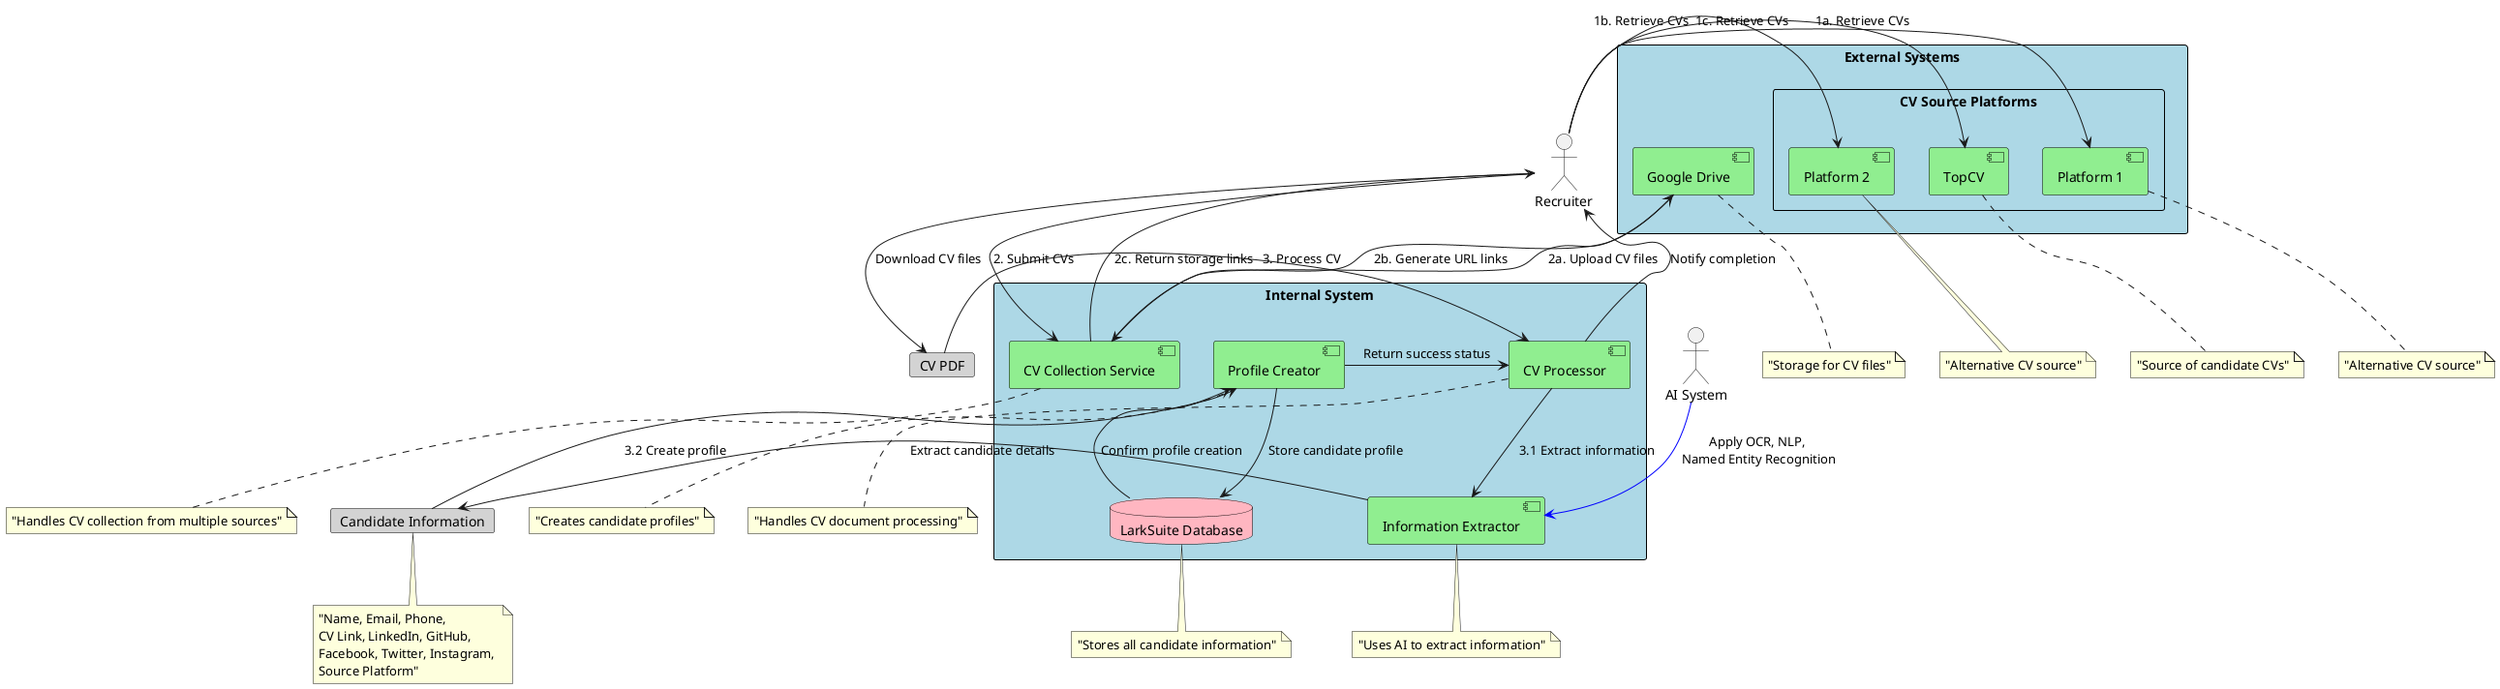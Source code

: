 @startuml CV Collection Flow

' Define actors and components
actor "Recruiter" as recruiter
actor "AI System" as ai

rectangle "External Systems" {
    rectangle "CV Source Platforms" {
        component "TopCV" as topcv
        component "Platform 1" as platform1
        component "Platform 2" as platform2
    }
    component "Google Drive" as gdrive
}

rectangle "Internal System" {
    component "CV Collection Service" as collector
    component "CV Processor" as processor
    component "Information Extractor" as extractor
    component "Profile Creator" as creator
    database "LarkSuite Database" as larkdb
}

' Define data objects
card "CV PDF" as cvpdf
card "Candidate Information" as info

' Define relationships and flows
recruiter -right-> topcv : "1a. Retrieve CVs"
recruiter -right-> platform1 : "1b. Retrieve CVs"
recruiter -right-> platform2 : "1c. Retrieve CVs"
recruiter -down-> cvpdf : "Download CV files"

recruiter -right-> collector : "2. Submit CVs"
collector -right-> gdrive : "2a. Upload CV files"
gdrive -down-> collector : "2b. Generate URL links"
collector -left-> recruiter : "2c. Return storage links"

cvpdf -right-> processor : "3. Process CV"
processor -down-> extractor : "3.1 Extract information"

ai -[#blue]down-> extractor : "Apply OCR, NLP, \nNamed Entity Recognition"

extractor -right-> info : "Extract candidate details"
note bottom of info : "Name, Email, Phone, \nCV Link, LinkedIn, GitHub, \nFacebook, Twitter, Instagram, \nSource Platform"

info -right-> creator : "3.2 Create profile"
creator -down-> larkdb : "Store candidate profile"
larkdb -up-> creator : "Confirm profile creation"
creator -left-> processor : "Return success status"
processor -up-> recruiter : "Notify completion"

' Add notes
note bottom of topcv : "Source of candidate CVs"
note bottom of platform1 : "Alternative CV source"
note bottom of platform2 : "Alternative CV source"
note bottom of gdrive : "Storage for CV files"
note bottom of collector : "Handles CV collection from multiple sources"
note bottom of processor : "Handles CV document processing"
note bottom of extractor : "Uses AI to extract information"
note bottom of creator : "Creates candidate profiles"
note bottom of larkdb : "Stores all candidate information"

' Style
skinparam rectangle {
    BackgroundColor LightBlue
    BorderColor Black
}

skinparam component {
    BackgroundColor LightGreen
    BorderColor Black
}

skinparam database {
    BackgroundColor LightPink
    BorderColor Black
}

skinparam card {
    BackgroundColor LightGray
    BorderColor Black
}

' Arrow colors
skinparam arrow {
    Color Black
}

@enduml 
